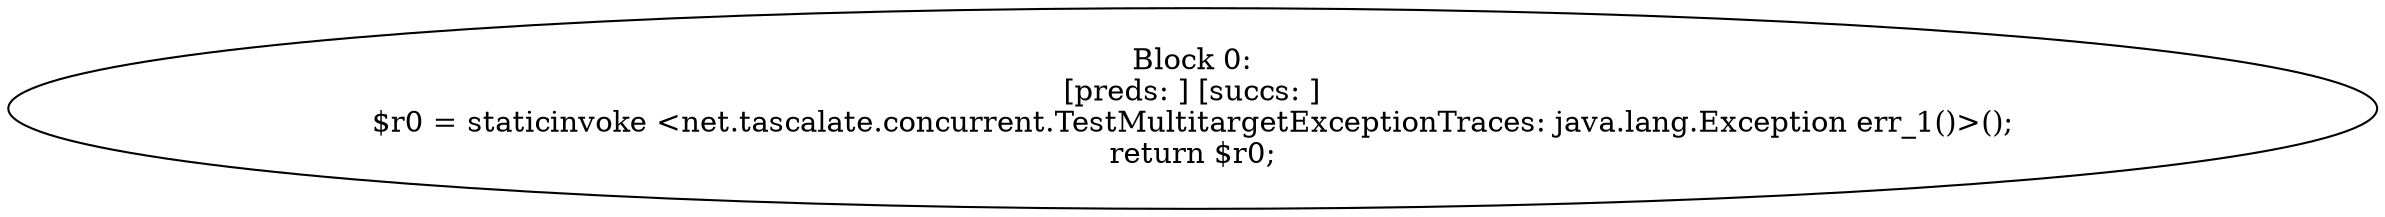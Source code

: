 digraph "unitGraph" {
    "Block 0:
[preds: ] [succs: ]
$r0 = staticinvoke <net.tascalate.concurrent.TestMultitargetExceptionTraces: java.lang.Exception err_1()>();
return $r0;
"
}
